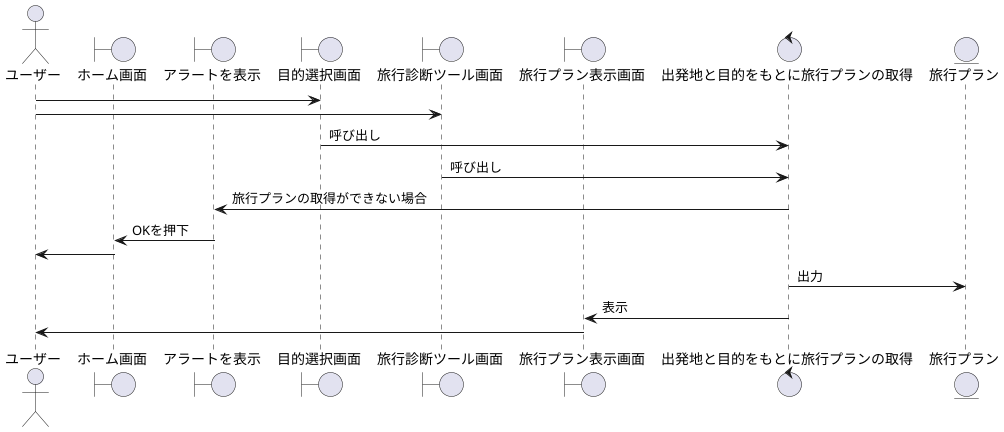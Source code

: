 @startuml

actor ユーザー

boundary ホーム画面
boundary アラートを表示
boundary 目的選択画面
boundary 旅行診断ツール画面
boundary 旅行プラン表示画面

control 出発地と目的をもとに旅行プランの取得

entity 旅行プラン

ユーザー -> 目的選択画面
ユーザー -> 旅行診断ツール画面
目的選択画面 -> 出発地と目的をもとに旅行プランの取得 : 呼び出し
旅行診断ツール画面 -> 出発地と目的をもとに旅行プランの取得 : 呼び出し
出発地と目的をもとに旅行プランの取得 -> アラートを表示 : 旅行プランの取得ができない場合
アラートを表示 -> ホーム画面 : OKを押下
ホーム画面 -> ユーザー
出発地と目的をもとに旅行プランの取得 -> 旅行プラン : 出力
出発地と目的をもとに旅行プランの取得 -> 旅行プラン表示画面 : 表示
旅行プラン表示画面 -> ユーザー

@enduml